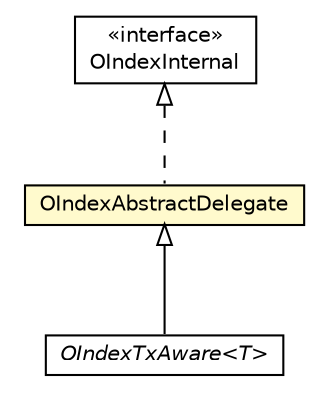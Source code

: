 #!/usr/local/bin/dot
#
# Class diagram 
# Generated by UMLGraph version R5_6-24-gf6e263 (http://www.umlgraph.org/)
#

digraph G {
	edge [fontname="Helvetica",fontsize=10,labelfontname="Helvetica",labelfontsize=10];
	node [fontname="Helvetica",fontsize=10,shape=plaintext];
	nodesep=0.25;
	ranksep=0.5;
	// com.orientechnologies.orient.core.index.OIndexTxAware<T>
	c3970807 [label=<<table title="com.orientechnologies.orient.core.index.OIndexTxAware" border="0" cellborder="1" cellspacing="0" cellpadding="2" port="p" href="./OIndexTxAware.html">
		<tr><td><table border="0" cellspacing="0" cellpadding="1">
<tr><td align="center" balign="center"><font face="Helvetica-Oblique"> OIndexTxAware&lt;T&gt; </font></td></tr>
		</table></td></tr>
		</table>>, URL="./OIndexTxAware.html", fontname="Helvetica", fontcolor="black", fontsize=10.0];
	// com.orientechnologies.orient.core.index.OIndexAbstractDelegate
	c3970830 [label=<<table title="com.orientechnologies.orient.core.index.OIndexAbstractDelegate" border="0" cellborder="1" cellspacing="0" cellpadding="2" port="p" bgcolor="lemonChiffon" href="./OIndexAbstractDelegate.html">
		<tr><td><table border="0" cellspacing="0" cellpadding="1">
<tr><td align="center" balign="center"> OIndexAbstractDelegate </td></tr>
		</table></td></tr>
		</table>>, URL="./OIndexAbstractDelegate.html", fontname="Helvetica", fontcolor="black", fontsize=10.0];
	// com.orientechnologies.orient.core.index.OIndexInternal
	c3970839 [label=<<table title="com.orientechnologies.orient.core.index.OIndexInternal" border="0" cellborder="1" cellspacing="0" cellpadding="2" port="p" href="./OIndexInternal.html">
		<tr><td><table border="0" cellspacing="0" cellpadding="1">
<tr><td align="center" balign="center"> &#171;interface&#187; </td></tr>
<tr><td align="center" balign="center"> OIndexInternal </td></tr>
		</table></td></tr>
		</table>>, URL="./OIndexInternal.html", fontname="Helvetica", fontcolor="black", fontsize=10.0];
	//com.orientechnologies.orient.core.index.OIndexTxAware<T> extends com.orientechnologies.orient.core.index.OIndexAbstractDelegate
	c3970830:p -> c3970807:p [dir=back,arrowtail=empty];
	//com.orientechnologies.orient.core.index.OIndexAbstractDelegate implements com.orientechnologies.orient.core.index.OIndexInternal
	c3970839:p -> c3970830:p [dir=back,arrowtail=empty,style=dashed];
}

